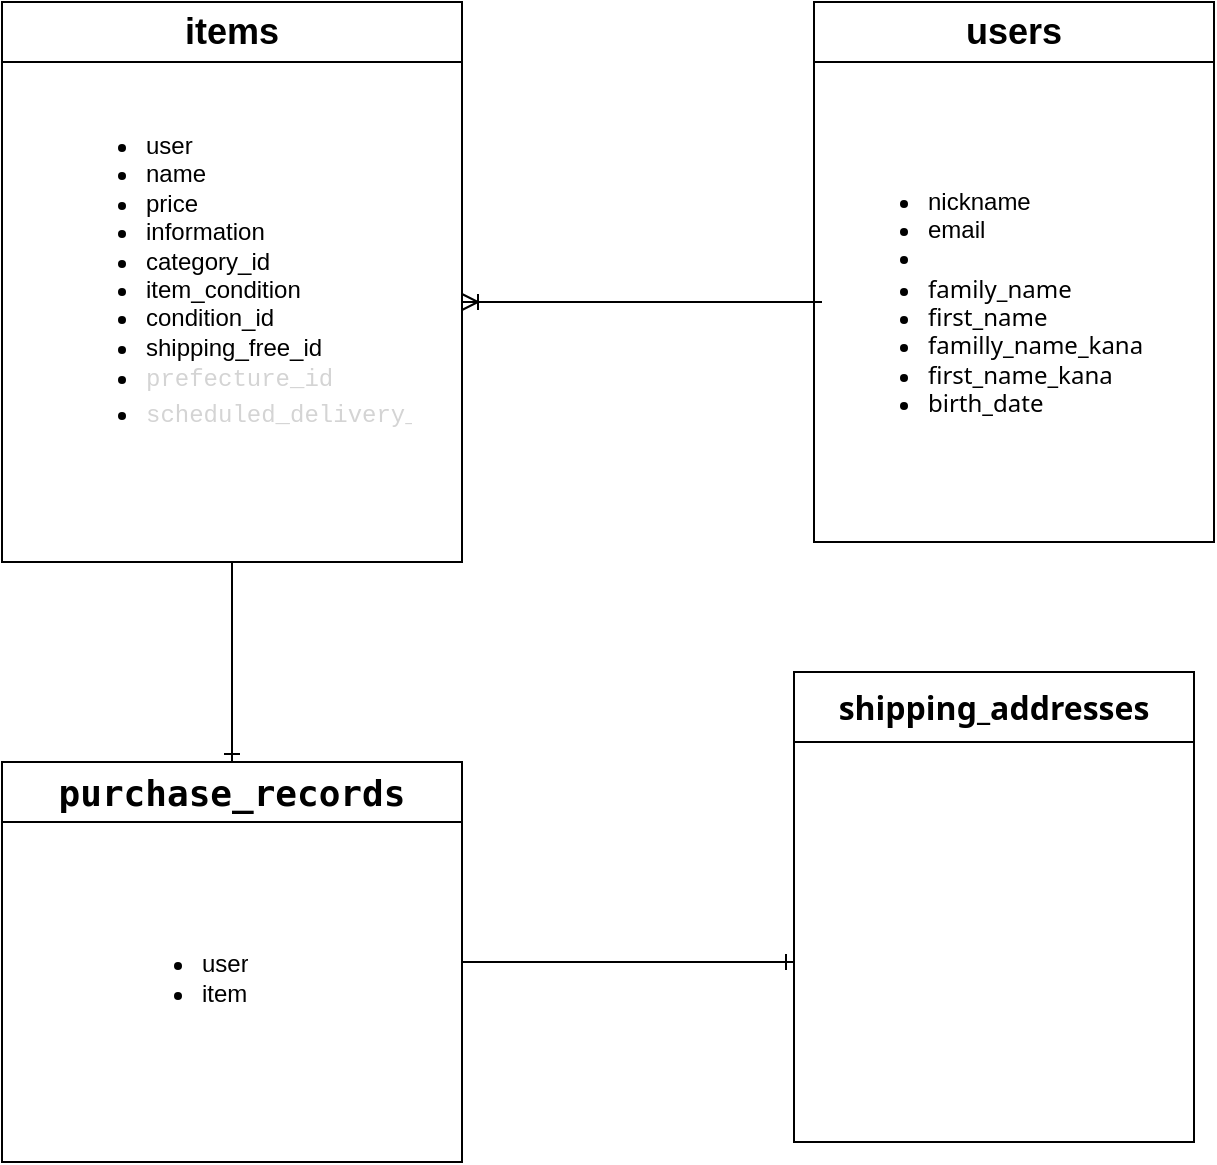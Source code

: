 <mxfile>
    <diagram id="IuNLo57fHtpuhDw_vLGg" name="ページ1">
        <mxGraphModel dx="1157" dy="922" grid="1" gridSize="10" guides="1" tooltips="1" connect="1" arrows="1" fold="1" page="1" pageScale="1" pageWidth="827" pageHeight="1169" math="0" shadow="0">
            <root>
                <mxCell id="0"/>
                <mxCell id="1" parent="0"/>
                <mxCell id="40" style="edgeStyle=none;html=1;fontSize=12;endArrow=ERone;endFill=0;entryX=0.5;entryY=0;entryDx=0;entryDy=0;exitX=0.5;exitY=1;exitDx=0;exitDy=0;" parent="1" target="16" edge="1" source="2">
                    <mxGeometry relative="1" as="geometry">
                        <mxPoint x="236" y="530" as="sourcePoint"/>
                        <mxPoint x="236" y="590" as="targetPoint"/>
                    </mxGeometry>
                </mxCell>
                <mxCell id="2" value="&lt;font style=&quot;font-size: 18px;&quot;&gt;items&lt;/font&gt;" style="swimlane;whiteSpace=wrap;html=1;startSize=30;" parent="1" vertex="1">
                    <mxGeometry x="100" y="250" width="230" height="280" as="geometry">
                        <mxRectangle x="320" y="100" width="70" height="30" as="alternateBounds"/>
                    </mxGeometry>
                </mxCell>
                <mxCell id="13" value="&lt;ul&gt;&lt;li&gt;user&lt;/li&gt;&lt;li&gt;name&lt;/li&gt;&lt;li&gt;price&lt;/li&gt;&lt;li&gt;information&lt;/li&gt;&lt;li&gt;category_id&lt;/li&gt;&lt;li&gt;item_condition&lt;/li&gt;&lt;li&gt;condition_id&lt;/li&gt;&lt;li&gt;shipping_free_id&lt;/li&gt;&lt;li&gt;&lt;div style=&quot;color: rgb(212, 212, 212); font-family: Menlo, Monaco, &amp;quot;Courier New&amp;quot;, monospace; line-height: 18px;&quot;&gt;prefecture_id&lt;/div&gt;&lt;/li&gt;&lt;li&gt;&lt;div style=&quot;color: rgb(212, 212, 212); font-family: Menlo, Monaco, &amp;quot;Courier New&amp;quot;, monospace; line-height: 18px;&quot;&gt;&lt;div style=&quot;line-height: 18px;&quot;&gt;scheduled_delivery_id&lt;/div&gt;&lt;/div&gt;&lt;/li&gt;&lt;/ul&gt;" style="text;strokeColor=none;fillColor=none;html=1;whiteSpace=wrap;verticalAlign=middle;overflow=hidden;" parent="2" vertex="1">
                    <mxGeometry x="30" y="35" width="175" height="210" as="geometry"/>
                </mxCell>
                <mxCell id="12" style="edgeStyle=none;html=1;endArrow=ERoneToMany;endFill=0;" parent="1" edge="1">
                    <mxGeometry relative="1" as="geometry">
                        <mxPoint x="510" y="400" as="sourcePoint"/>
                        <mxPoint x="330" y="400" as="targetPoint"/>
                    </mxGeometry>
                </mxCell>
                <mxCell id="3" value="&lt;font style=&quot;font-size: 18px;&quot;&gt;users&lt;/font&gt;" style="swimlane;whiteSpace=wrap;html=1;startSize=30;" parent="1" vertex="1">
                    <mxGeometry x="506" y="250" width="200" height="270" as="geometry"/>
                </mxCell>
                <mxCell id="15" value="&lt;ul&gt;&lt;li&gt;nickname&lt;/li&gt;&lt;li&gt;email&lt;/li&gt;&lt;li&gt;&lt;span style=&quot;font-family: ui-monospace, SFMono-Regular, &amp;quot;SF Mono&amp;quot;, Menlo, Consolas, &amp;quot;Liberation Mono&amp;quot;, monospace; font-size: 11.9px;&quot;&gt;&lt;font style=&quot;&quot; color=&quot;#ffffff&quot;&gt;encrypted_password&lt;/font&gt;&lt;/span&gt;&lt;/li&gt;&lt;li&gt;&lt;font face=&quot;__fkGroteskNeue_598ab8, __fkGroteskNeue_Fallback_598ab8, ui-sans-serif, system-ui, -apple-system, system-ui, Segoe UI, Roboto, Helvetica Neue, Arial, Noto Sans, sans-serif, Apple Color Emoji, Segoe UI Emoji, Segoe UI Symbol, Noto Color Emoji&quot;&gt;family_name&lt;/font&gt;&lt;/li&gt;&lt;li&gt;&lt;font face=&quot;__fkGroteskNeue_598ab8, __fkGroteskNeue_Fallback_598ab8, ui-sans-serif, system-ui, -apple-system, system-ui, Segoe UI, Roboto, Helvetica Neue, Arial, Noto Sans, sans-serif, Apple Color Emoji, Segoe UI Emoji, Segoe UI Symbol, Noto Color Emoji&quot;&gt;first_name&lt;/font&gt;&lt;/li&gt;&lt;li&gt;&lt;span style=&quot;font-family: __fkGroteskNeue_598ab8, __fkGroteskNeue_Fallback_598ab8, ui-sans-serif, system-ui, -apple-system, system-ui, &amp;quot;Segoe UI&amp;quot;, Roboto, &amp;quot;Helvetica Neue&amp;quot;, Arial, &amp;quot;Noto Sans&amp;quot;, sans-serif, &amp;quot;Apple Color Emoji&amp;quot;, &amp;quot;Segoe UI Emoji&amp;quot;, &amp;quot;Segoe UI Symbol&amp;quot;, &amp;quot;Noto Color Emoji&amp;quot;;&quot;&gt;familly_name_kana&lt;br&gt;&lt;/span&gt;&lt;/li&gt;&lt;li&gt;&lt;span style=&quot;font-family: __fkGroteskNeue_598ab8, __fkGroteskNeue_Fallback_598ab8, ui-sans-serif, system-ui, -apple-system, system-ui, &amp;quot;Segoe UI&amp;quot;, Roboto, &amp;quot;Helvetica Neue&amp;quot;, Arial, &amp;quot;Noto Sans&amp;quot;, sans-serif, &amp;quot;Apple Color Emoji&amp;quot;, &amp;quot;Segoe UI Emoji&amp;quot;, &amp;quot;Segoe UI Symbol&amp;quot;, &amp;quot;Noto Color Emoji&amp;quot;;&quot;&gt;first_name_kana&lt;/span&gt;&lt;/li&gt;&lt;li&gt;&lt;span style=&quot;font-family: __fkGroteskNeue_598ab8, __fkGroteskNeue_Fallback_598ab8, ui-sans-serif, system-ui, -apple-system, system-ui, &amp;quot;Segoe UI&amp;quot;, Roboto, &amp;quot;Helvetica Neue&amp;quot;, Arial, &amp;quot;Noto Sans&amp;quot;, sans-serif, &amp;quot;Apple Color Emoji&amp;quot;, &amp;quot;Segoe UI Emoji&amp;quot;, &amp;quot;Segoe UI Symbol&amp;quot;, &amp;quot;Noto Color Emoji&amp;quot;;&quot;&gt;birth_date&lt;br&gt;&lt;/span&gt;&lt;/li&gt;&lt;/ul&gt;" style="text;strokeColor=none;fillColor=none;html=1;whiteSpace=wrap;verticalAlign=middle;overflow=hidden;" parent="3" vertex="1">
                    <mxGeometry x="15" y="40" width="170" height="220" as="geometry"/>
                </mxCell>
                <mxCell id="43" style="edgeStyle=none;html=1;fontColor=#FFFFFF;endArrow=ERone;endFill=0;" parent="1" source="16" edge="1">
                    <mxGeometry relative="1" as="geometry">
                        <mxPoint x="496" y="730" as="targetPoint"/>
                    </mxGeometry>
                </mxCell>
                <mxCell id="16" value="&lt;span style=&quot;font-family: __berkeleyMono_1826c3, __berkeleyMono_Fallback_1826c3, ui-monospace, SFMono-Regular, monospace; font-weight: 550; text-align: left;&quot;&gt;&lt;font style=&quot;font-size: 18px;&quot;&gt;purchase_records&lt;/font&gt;&lt;/span&gt;" style="swimlane;whiteSpace=wrap;html=1;startSize=30;" parent="1" vertex="1">
                    <mxGeometry x="100" y="630" width="230" height="200" as="geometry"/>
                </mxCell>
                <mxCell id="38" value="&lt;ul&gt;&lt;li&gt;user&lt;/li&gt;&lt;li&gt;item&lt;/li&gt;&lt;/ul&gt;" style="text;strokeColor=none;fillColor=none;html=1;whiteSpace=wrap;verticalAlign=middle;overflow=hidden;fontSize=12;" parent="16" vertex="1">
                    <mxGeometry x="57.5" y="62.5" width="120" height="90" as="geometry"/>
                </mxCell>
                <mxCell id="34" value="&lt;span style=&quot;box-sizing: border-box; border: 0px solid rgb(229, 231, 235); --tw-border-spacing-x: 0; --tw-border-spacing-y: 0; --tw-translate-x: 0; --tw-translate-y: 0; --tw-rotate: 0; --tw-skew-x: 0; --tw-skew-y: 0; --tw-scale-x: 1; --tw-scale-y: 1; --tw-pan-x: ; --tw-pan-y: ; --tw-pinch-zoom: ; --tw-scroll-snap-strictness: proximity; --tw-gradient-from-position: ; --tw-gradient-via-position: ; --tw-gradient-to-position: ; --tw-ordinal: ; --tw-slashed-zero: ; --tw-numeric-figure: ; --tw-numeric-spacing: ; --tw-numeric-fraction: ; --tw-ring-inset: ; --tw-ring-offset-width: 0px; --tw-ring-offset-color: #fff; --tw-ring-color: rgba(59,130,246,0.5); --tw-ring-offset-shadow: 0 0 #0000; --tw-ring-shadow: 0 0 #0000; --tw-shadow: 0 0 #0000; --tw-shadow-colored: 0 0 #0000; --tw-blur: ; --tw-brightness: ; --tw-contrast: ; --tw-grayscale: ; --tw-hue-rotate: ; --tw-invert: ; --tw-saturate: ; --tw-sepia: ; --tw-drop-shadow: ; --tw-backdrop-blur: ; --tw-backdrop-brightness: ; --tw-backdrop-contrast: ; --tw-backdrop-grayscale: ; --tw-backdrop-hue-rotate: ; --tw-backdrop-invert: ; --tw-backdrop-opacity: ; --tw-backdrop-saturate: ; --tw-backdrop-sepia: ; --tw-contain-size: ; --tw-contain-layout: ; --tw-contain-paint: ; --tw-contain-style: ; font-weight: 550; font-family: __fkGroteskNeue_598ab8, __fkGroteskNeue_Fallback_598ab8, ui-sans-serif, system-ui, -apple-system, system-ui, &amp;quot;Segoe UI&amp;quot;, Roboto, &amp;quot;Helvetica Neue&amp;quot;, Arial, &amp;quot;Noto Sans&amp;quot;, sans-serif, &amp;quot;Apple Color Emoji&amp;quot;, &amp;quot;Segoe UI Emoji&amp;quot;, &amp;quot;Segoe UI Symbol&amp;quot;, &amp;quot;Noto Color Emoji&amp;quot;; font-size: 16px; text-align: left;&quot;&gt;shipping_addresses&lt;/span&gt;" style="swimlane;whiteSpace=wrap;html=1;fontSize=12;startSize=35;" parent="1" vertex="1">
                    <mxGeometry x="496" y="585" width="200" height="235" as="geometry"/>
                </mxCell>
                <mxCell id="41" value="&lt;ul&gt;&lt;li&gt;&lt;div style=&quot;font-family: Menlo, Monaco, &amp;quot;Courier New&amp;quot;, monospace; line-height: 18px;&quot;&gt;&lt;div style=&quot;&quot;&gt;purchase_record&lt;/div&gt;&lt;/div&gt;&lt;/li&gt;&lt;li&gt;&lt;div style=&quot;&quot;&gt;zip_code&lt;/div&gt;&lt;/li&gt;&lt;li&gt;&lt;div style=&quot;&quot;&gt;prefecture_id&amp;nbsp;&lt;/div&gt;&lt;/li&gt;&lt;li&gt;&lt;div style=&quot;&quot;&gt;city&lt;/div&gt;&lt;/li&gt;&lt;li&gt;&lt;div style=&quot;&quot;&gt;street&lt;/div&gt;&lt;/li&gt;&lt;li&gt;&lt;div style=&quot;&quot;&gt;building&lt;/div&gt;&lt;/li&gt;&lt;li&gt;&lt;div style=&quot;&quot;&gt;phone_number&lt;/div&gt;&lt;/li&gt;&lt;/ul&gt;" style="text;strokeColor=none;fillColor=none;html=1;whiteSpace=wrap;verticalAlign=middle;overflow=hidden;fontColor=#FFFFFF;" parent="34" vertex="1">
                    <mxGeometry x="15" y="55" width="170" height="165" as="geometry"/>
                </mxCell>
            </root>
        </mxGraphModel>
    </diagram>
</mxfile>